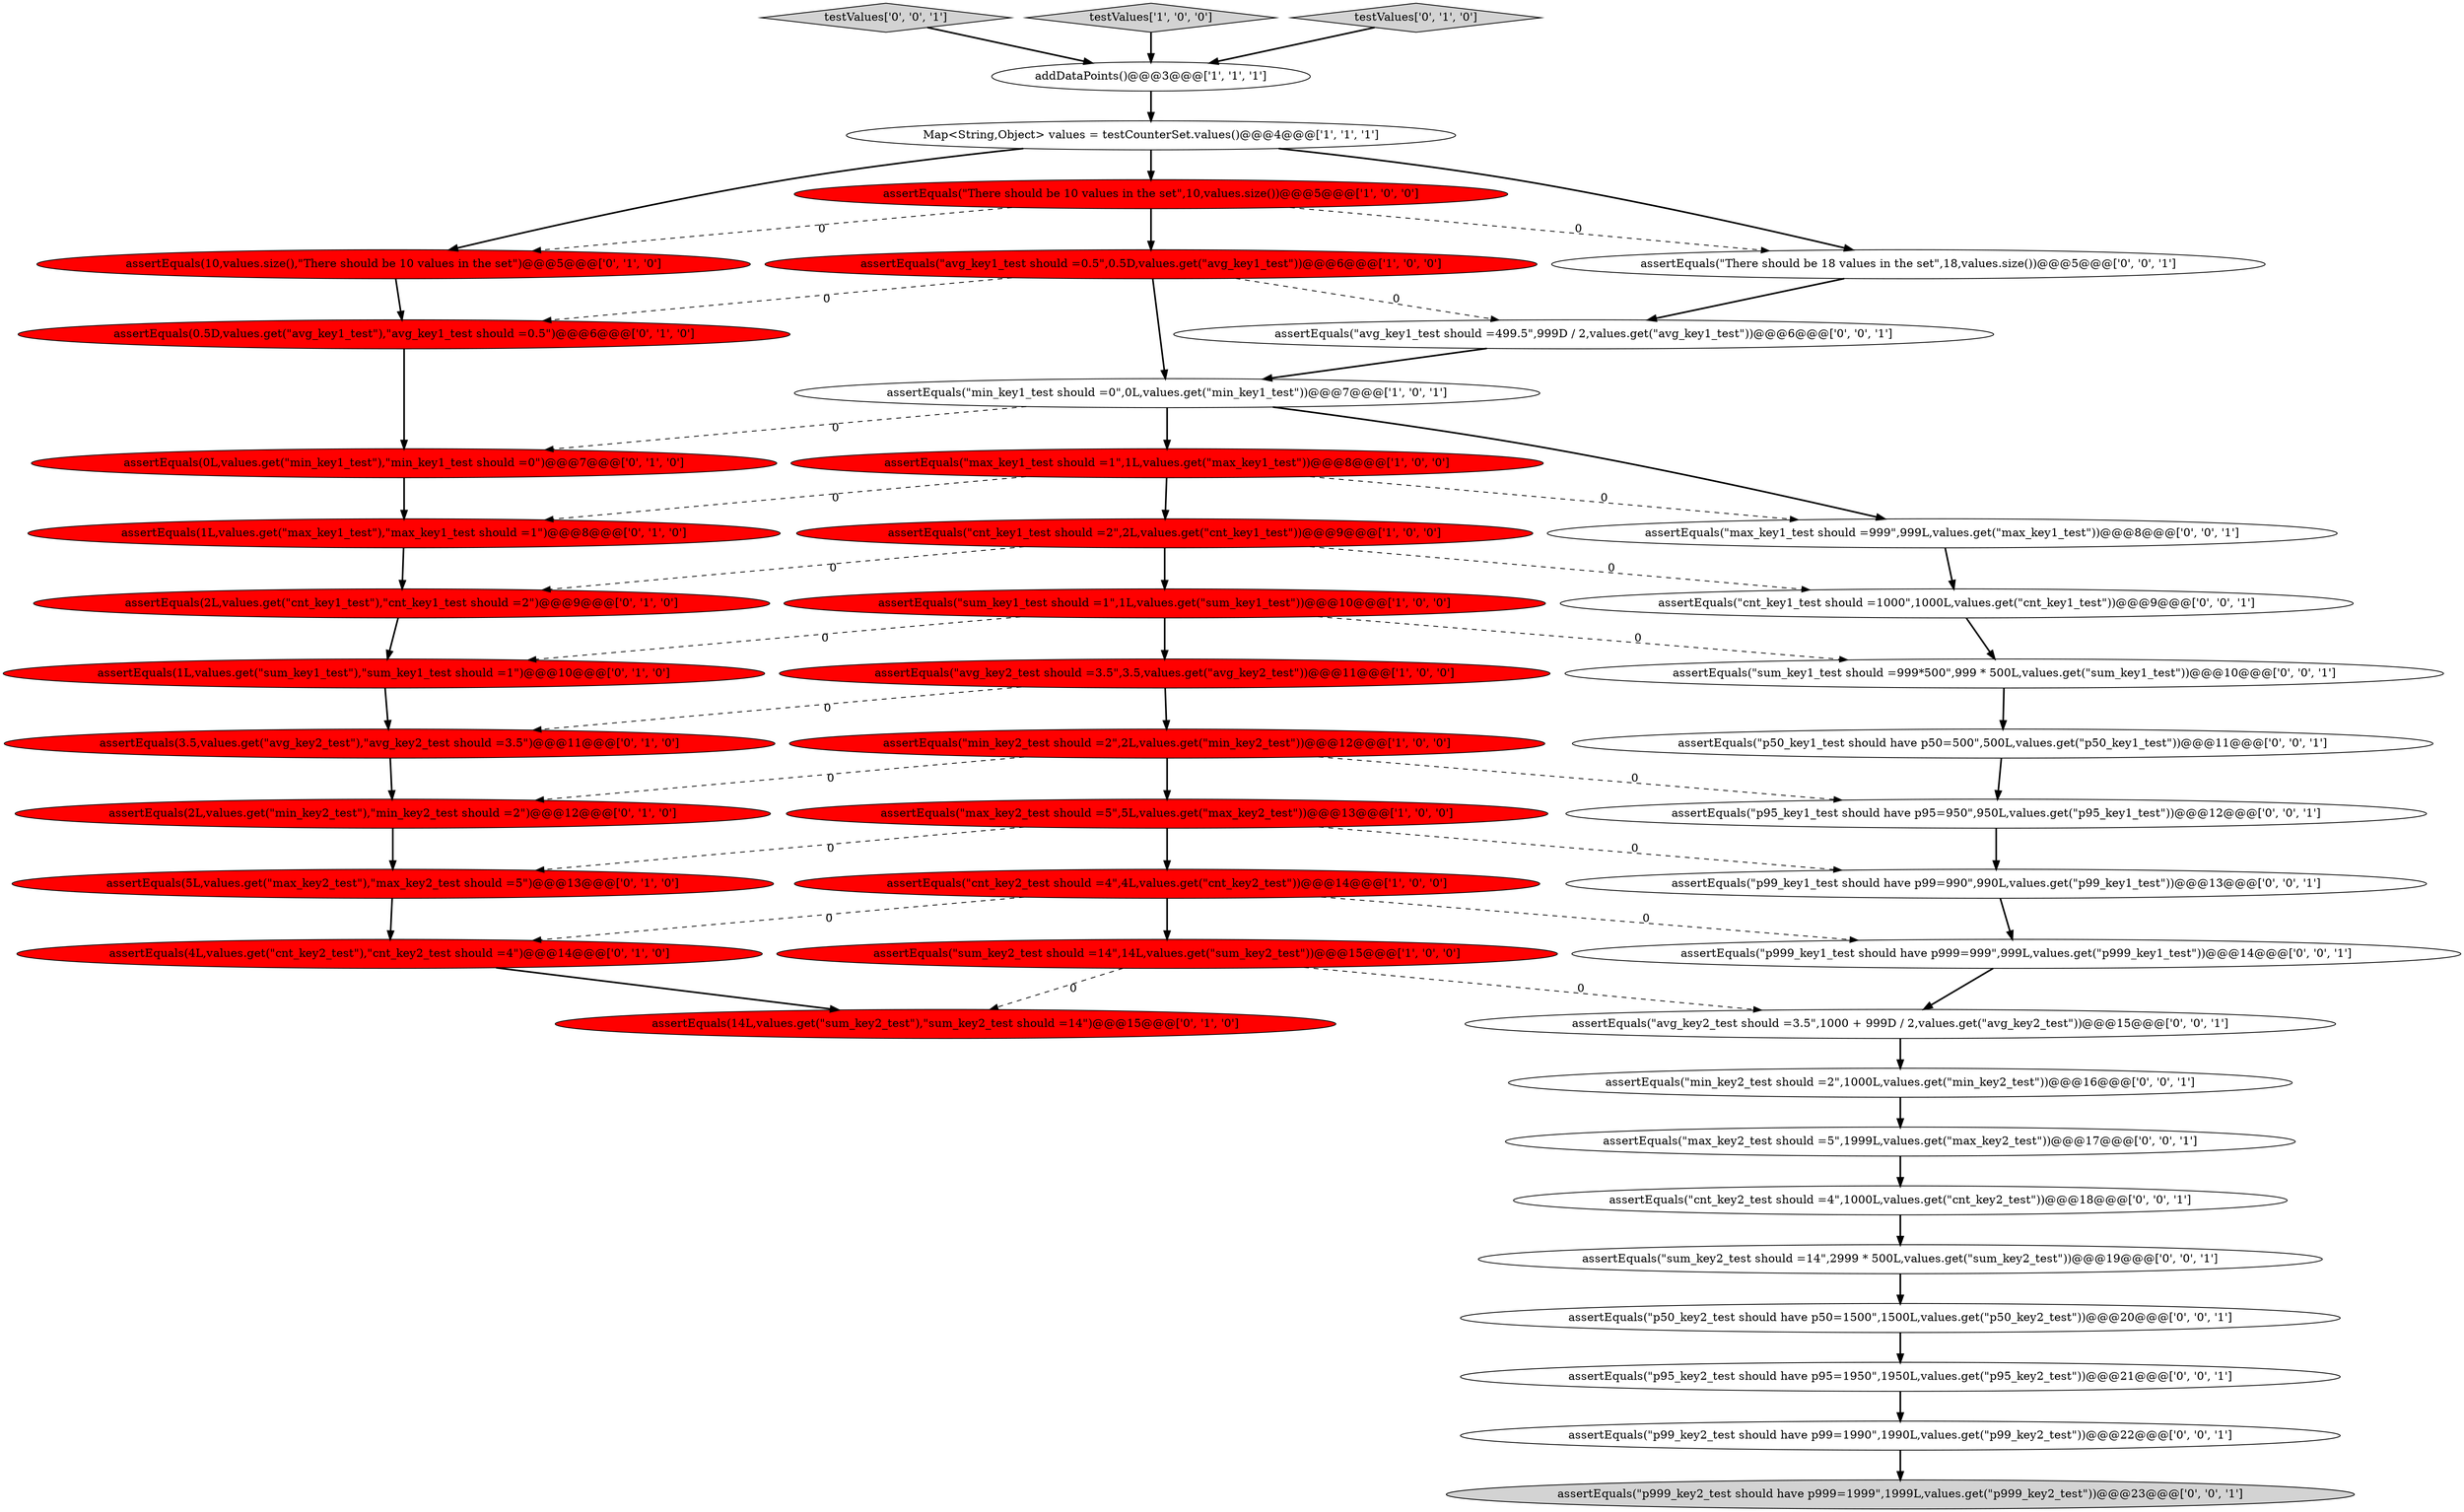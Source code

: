 digraph {
6 [style = filled, label = "assertEquals(\"avg_key1_test should =0.5\",0.5D,values.get(\"avg_key1_test\"))@@@6@@@['1', '0', '0']", fillcolor = red, shape = ellipse image = "AAA1AAABBB1BBB"];
26 [style = filled, label = "assertEquals(\"p50_key2_test should have p50=1500\",1500L,values.get(\"p50_key2_test\"))@@@20@@@['0', '0', '1']", fillcolor = white, shape = ellipse image = "AAA0AAABBB3BBB"];
7 [style = filled, label = "assertEquals(\"min_key1_test should =0\",0L,values.get(\"min_key1_test\"))@@@7@@@['1', '0', '1']", fillcolor = white, shape = ellipse image = "AAA0AAABBB1BBB"];
8 [style = filled, label = "addDataPoints()@@@3@@@['1', '1', '1']", fillcolor = white, shape = ellipse image = "AAA0AAABBB1BBB"];
17 [style = filled, label = "assertEquals(2L,values.get(\"min_key2_test\"),\"min_key2_test should =2\")@@@12@@@['0', '1', '0']", fillcolor = red, shape = ellipse image = "AAA1AAABBB2BBB"];
21 [style = filled, label = "assertEquals(4L,values.get(\"cnt_key2_test\"),\"cnt_key2_test should =4\")@@@14@@@['0', '1', '0']", fillcolor = red, shape = ellipse image = "AAA1AAABBB2BBB"];
13 [style = filled, label = "assertEquals(\"avg_key2_test should =3.5\",3.5,values.get(\"avg_key2_test\"))@@@11@@@['1', '0', '0']", fillcolor = red, shape = ellipse image = "AAA1AAABBB1BBB"];
28 [style = filled, label = "testValues['0', '0', '1']", fillcolor = lightgray, shape = diamond image = "AAA0AAABBB3BBB"];
10 [style = filled, label = "assertEquals(\"sum_key2_test should =14\",14L,values.get(\"sum_key2_test\"))@@@15@@@['1', '0', '0']", fillcolor = red, shape = ellipse image = "AAA1AAABBB1BBB"];
15 [style = filled, label = "assertEquals(14L,values.get(\"sum_key2_test\"),\"sum_key2_test should =14\")@@@15@@@['0', '1', '0']", fillcolor = red, shape = ellipse image = "AAA1AAABBB2BBB"];
39 [style = filled, label = "assertEquals(\"cnt_key1_test should =1000\",1000L,values.get(\"cnt_key1_test\"))@@@9@@@['0', '0', '1']", fillcolor = white, shape = ellipse image = "AAA0AAABBB3BBB"];
3 [style = filled, label = "testValues['1', '0', '0']", fillcolor = lightgray, shape = diamond image = "AAA0AAABBB1BBB"];
4 [style = filled, label = "assertEquals(\"max_key1_test should =1\",1L,values.get(\"max_key1_test\"))@@@8@@@['1', '0', '0']", fillcolor = red, shape = ellipse image = "AAA1AAABBB1BBB"];
29 [style = filled, label = "assertEquals(\"There should be 18 values in the set\",18,values.size())@@@5@@@['0', '0', '1']", fillcolor = white, shape = ellipse image = "AAA0AAABBB3BBB"];
24 [style = filled, label = "testValues['0', '1', '0']", fillcolor = lightgray, shape = diamond image = "AAA0AAABBB2BBB"];
23 [style = filled, label = "assertEquals(3.5,values.get(\"avg_key2_test\"),\"avg_key2_test should =3.5\")@@@11@@@['0', '1', '0']", fillcolor = red, shape = ellipse image = "AAA1AAABBB2BBB"];
20 [style = filled, label = "assertEquals(5L,values.get(\"max_key2_test\"),\"max_key2_test should =5\")@@@13@@@['0', '1', '0']", fillcolor = red, shape = ellipse image = "AAA1AAABBB2BBB"];
37 [style = filled, label = "assertEquals(\"min_key2_test should =2\",1000L,values.get(\"min_key2_test\"))@@@16@@@['0', '0', '1']", fillcolor = white, shape = ellipse image = "AAA0AAABBB3BBB"];
40 [style = filled, label = "assertEquals(\"p99_key2_test should have p99=1990\",1990L,values.get(\"p99_key2_test\"))@@@22@@@['0', '0', '1']", fillcolor = white, shape = ellipse image = "AAA0AAABBB3BBB"];
11 [style = filled, label = "assertEquals(\"min_key2_test should =2\",2L,values.get(\"min_key2_test\"))@@@12@@@['1', '0', '0']", fillcolor = red, shape = ellipse image = "AAA1AAABBB1BBB"];
19 [style = filled, label = "assertEquals(1L,values.get(\"max_key1_test\"),\"max_key1_test should =1\")@@@8@@@['0', '1', '0']", fillcolor = red, shape = ellipse image = "AAA1AAABBB2BBB"];
25 [style = filled, label = "assertEquals(0L,values.get(\"min_key1_test\"),\"min_key1_test should =0\")@@@7@@@['0', '1', '0']", fillcolor = red, shape = ellipse image = "AAA1AAABBB2BBB"];
30 [style = filled, label = "assertEquals(\"p99_key1_test should have p99=990\",990L,values.get(\"p99_key1_test\"))@@@13@@@['0', '0', '1']", fillcolor = white, shape = ellipse image = "AAA0AAABBB3BBB"];
27 [style = filled, label = "assertEquals(\"p95_key1_test should have p95=950\",950L,values.get(\"p95_key1_test\"))@@@12@@@['0', '0', '1']", fillcolor = white, shape = ellipse image = "AAA0AAABBB3BBB"];
36 [style = filled, label = "assertEquals(\"max_key1_test should =999\",999L,values.get(\"max_key1_test\"))@@@8@@@['0', '0', '1']", fillcolor = white, shape = ellipse image = "AAA0AAABBB3BBB"];
1 [style = filled, label = "Map<String,Object> values = testCounterSet.values()@@@4@@@['1', '1', '1']", fillcolor = white, shape = ellipse image = "AAA0AAABBB1BBB"];
0 [style = filled, label = "assertEquals(\"sum_key1_test should =1\",1L,values.get(\"sum_key1_test\"))@@@10@@@['1', '0', '0']", fillcolor = red, shape = ellipse image = "AAA1AAABBB1BBB"];
2 [style = filled, label = "assertEquals(\"cnt_key2_test should =4\",4L,values.get(\"cnt_key2_test\"))@@@14@@@['1', '0', '0']", fillcolor = red, shape = ellipse image = "AAA1AAABBB1BBB"];
16 [style = filled, label = "assertEquals(1L,values.get(\"sum_key1_test\"),\"sum_key1_test should =1\")@@@10@@@['0', '1', '0']", fillcolor = red, shape = ellipse image = "AAA1AAABBB2BBB"];
44 [style = filled, label = "assertEquals(\"sum_key2_test should =14\",2999 * 500L,values.get(\"sum_key2_test\"))@@@19@@@['0', '0', '1']", fillcolor = white, shape = ellipse image = "AAA0AAABBB3BBB"];
42 [style = filled, label = "assertEquals(\"p999_key1_test should have p999=999\",999L,values.get(\"p999_key1_test\"))@@@14@@@['0', '0', '1']", fillcolor = white, shape = ellipse image = "AAA0AAABBB3BBB"];
22 [style = filled, label = "assertEquals(2L,values.get(\"cnt_key1_test\"),\"cnt_key1_test should =2\")@@@9@@@['0', '1', '0']", fillcolor = red, shape = ellipse image = "AAA1AAABBB2BBB"];
33 [style = filled, label = "assertEquals(\"avg_key1_test should =499.5\",999D / 2,values.get(\"avg_key1_test\"))@@@6@@@['0', '0', '1']", fillcolor = white, shape = ellipse image = "AAA0AAABBB3BBB"];
31 [style = filled, label = "assertEquals(\"max_key2_test should =5\",1999L,values.get(\"max_key2_test\"))@@@17@@@['0', '0', '1']", fillcolor = white, shape = ellipse image = "AAA0AAABBB3BBB"];
9 [style = filled, label = "assertEquals(\"cnt_key1_test should =2\",2L,values.get(\"cnt_key1_test\"))@@@9@@@['1', '0', '0']", fillcolor = red, shape = ellipse image = "AAA1AAABBB1BBB"];
38 [style = filled, label = "assertEquals(\"avg_key2_test should =3.5\",1000 + 999D / 2,values.get(\"avg_key2_test\"))@@@15@@@['0', '0', '1']", fillcolor = white, shape = ellipse image = "AAA0AAABBB3BBB"];
43 [style = filled, label = "assertEquals(\"p95_key2_test should have p95=1950\",1950L,values.get(\"p95_key2_test\"))@@@21@@@['0', '0', '1']", fillcolor = white, shape = ellipse image = "AAA0AAABBB3BBB"];
14 [style = filled, label = "assertEquals(10,values.size(),\"There should be 10 values in the set\")@@@5@@@['0', '1', '0']", fillcolor = red, shape = ellipse image = "AAA1AAABBB2BBB"];
32 [style = filled, label = "assertEquals(\"p999_key2_test should have p999=1999\",1999L,values.get(\"p999_key2_test\"))@@@23@@@['0', '0', '1']", fillcolor = lightgray, shape = ellipse image = "AAA0AAABBB3BBB"];
35 [style = filled, label = "assertEquals(\"cnt_key2_test should =4\",1000L,values.get(\"cnt_key2_test\"))@@@18@@@['0', '0', '1']", fillcolor = white, shape = ellipse image = "AAA0AAABBB3BBB"];
12 [style = filled, label = "assertEquals(\"There should be 10 values in the set\",10,values.size())@@@5@@@['1', '0', '0']", fillcolor = red, shape = ellipse image = "AAA1AAABBB1BBB"];
5 [style = filled, label = "assertEquals(\"max_key2_test should =5\",5L,values.get(\"max_key2_test\"))@@@13@@@['1', '0', '0']", fillcolor = red, shape = ellipse image = "AAA1AAABBB1BBB"];
18 [style = filled, label = "assertEquals(0.5D,values.get(\"avg_key1_test\"),\"avg_key1_test should =0.5\")@@@6@@@['0', '1', '0']", fillcolor = red, shape = ellipse image = "AAA1AAABBB2BBB"];
41 [style = filled, label = "assertEquals(\"p50_key1_test should have p50=500\",500L,values.get(\"p50_key1_test\"))@@@11@@@['0', '0', '1']", fillcolor = white, shape = ellipse image = "AAA0AAABBB3BBB"];
34 [style = filled, label = "assertEquals(\"sum_key1_test should =999*500\",999 * 500L,values.get(\"sum_key1_test\"))@@@10@@@['0', '0', '1']", fillcolor = white, shape = ellipse image = "AAA0AAABBB3BBB"];
33->7 [style = bold, label=""];
10->15 [style = dashed, label="0"];
4->9 [style = bold, label=""];
9->39 [style = dashed, label="0"];
2->42 [style = dashed, label="0"];
41->27 [style = bold, label=""];
9->0 [style = bold, label=""];
0->13 [style = bold, label=""];
35->44 [style = bold, label=""];
22->16 [style = bold, label=""];
39->34 [style = bold, label=""];
21->15 [style = bold, label=""];
27->30 [style = bold, label=""];
30->42 [style = bold, label=""];
10->38 [style = dashed, label="0"];
0->16 [style = dashed, label="0"];
26->43 [style = bold, label=""];
9->22 [style = dashed, label="0"];
34->41 [style = bold, label=""];
11->17 [style = dashed, label="0"];
16->23 [style = bold, label=""];
7->4 [style = bold, label=""];
2->10 [style = bold, label=""];
12->6 [style = bold, label=""];
13->23 [style = dashed, label="0"];
13->11 [style = bold, label=""];
6->33 [style = dashed, label="0"];
36->39 [style = bold, label=""];
5->20 [style = dashed, label="0"];
6->18 [style = dashed, label="0"];
20->21 [style = bold, label=""];
43->40 [style = bold, label=""];
8->1 [style = bold, label=""];
11->5 [style = bold, label=""];
5->2 [style = bold, label=""];
29->33 [style = bold, label=""];
12->14 [style = dashed, label="0"];
31->35 [style = bold, label=""];
4->36 [style = dashed, label="0"];
44->26 [style = bold, label=""];
2->21 [style = dashed, label="0"];
38->37 [style = bold, label=""];
37->31 [style = bold, label=""];
3->8 [style = bold, label=""];
28->8 [style = bold, label=""];
25->19 [style = bold, label=""];
12->29 [style = dashed, label="0"];
18->25 [style = bold, label=""];
1->12 [style = bold, label=""];
40->32 [style = bold, label=""];
7->25 [style = dashed, label="0"];
0->34 [style = dashed, label="0"];
4->19 [style = dashed, label="0"];
23->17 [style = bold, label=""];
14->18 [style = bold, label=""];
1->14 [style = bold, label=""];
11->27 [style = dashed, label="0"];
24->8 [style = bold, label=""];
1->29 [style = bold, label=""];
6->7 [style = bold, label=""];
19->22 [style = bold, label=""];
42->38 [style = bold, label=""];
7->36 [style = bold, label=""];
5->30 [style = dashed, label="0"];
17->20 [style = bold, label=""];
}
